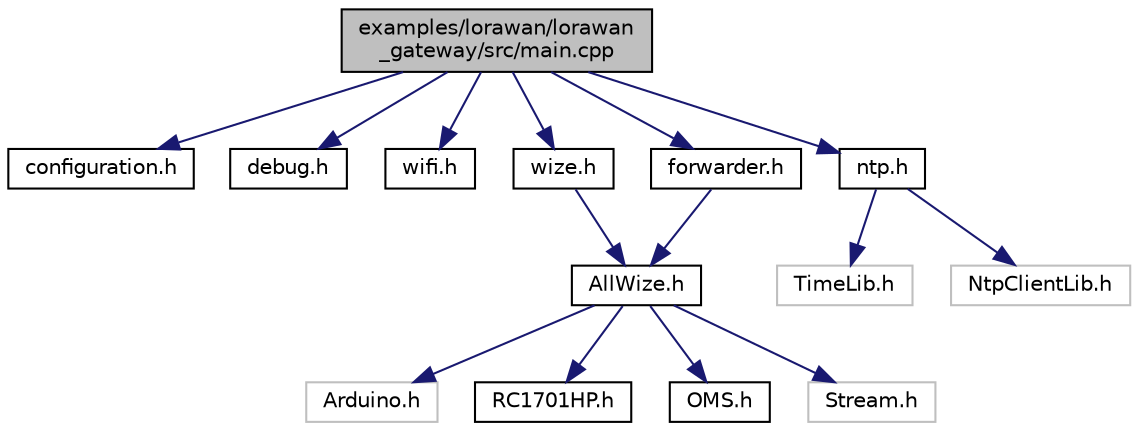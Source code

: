 digraph "examples/lorawan/lorawan_gateway/src/main.cpp"
{
 // LATEX_PDF_SIZE
  edge [fontname="Helvetica",fontsize="10",labelfontname="Helvetica",labelfontsize="10"];
  node [fontname="Helvetica",fontsize="10",shape=record];
  Node1 [label="examples/lorawan/lorawan\l_gateway/src/main.cpp",height=0.2,width=0.4,color="black", fillcolor="grey75", style="filled", fontcolor="black",tooltip=" "];
  Node1 -> Node2 [color="midnightblue",fontsize="10",style="solid",fontname="Helvetica"];
  Node2 [label="configuration.h",height=0.2,width=0.4,color="black", fillcolor="white", style="filled",URL="$lorawan_2lorawan__gateway_2src_2configuration_8h.html",tooltip=" "];
  Node1 -> Node3 [color="midnightblue",fontsize="10",style="solid",fontname="Helvetica"];
  Node3 [label="debug.h",height=0.2,width=0.4,color="black", fillcolor="white", style="filled",URL="$debug_8h.html",tooltip=" "];
  Node1 -> Node4 [color="midnightblue",fontsize="10",style="solid",fontname="Helvetica"];
  Node4 [label="wifi.h",height=0.2,width=0.4,color="black", fillcolor="white", style="filled",URL="$wifi_8h.html",tooltip=" "];
  Node1 -> Node5 [color="midnightblue",fontsize="10",style="solid",fontname="Helvetica"];
  Node5 [label="wize.h",height=0.2,width=0.4,color="black", fillcolor="white", style="filled",URL="$wize_8h.html",tooltip=" "];
  Node5 -> Node6 [color="midnightblue",fontsize="10",style="solid",fontname="Helvetica"];
  Node6 [label="AllWize.h",height=0.2,width=0.4,color="black", fillcolor="white", style="filled",URL="$AllWize_8h.html",tooltip=" "];
  Node6 -> Node7 [color="midnightblue",fontsize="10",style="solid",fontname="Helvetica"];
  Node7 [label="Arduino.h",height=0.2,width=0.4,color="grey75", fillcolor="white", style="filled",tooltip=" "];
  Node6 -> Node8 [color="midnightblue",fontsize="10",style="solid",fontname="Helvetica"];
  Node8 [label="RC1701HP.h",height=0.2,width=0.4,color="black", fillcolor="white", style="filled",URL="$RC1701HP_8h.html",tooltip=" "];
  Node6 -> Node9 [color="midnightblue",fontsize="10",style="solid",fontname="Helvetica"];
  Node9 [label="OMS.h",height=0.2,width=0.4,color="black", fillcolor="white", style="filled",URL="$OMS_8h.html",tooltip=" "];
  Node6 -> Node10 [color="midnightblue",fontsize="10",style="solid",fontname="Helvetica"];
  Node10 [label="Stream.h",height=0.2,width=0.4,color="grey75", fillcolor="white", style="filled",tooltip=" "];
  Node1 -> Node11 [color="midnightblue",fontsize="10",style="solid",fontname="Helvetica"];
  Node11 [label="ntp.h",height=0.2,width=0.4,color="black", fillcolor="white", style="filled",URL="$ntp_8h.html",tooltip=" "];
  Node11 -> Node12 [color="midnightblue",fontsize="10",style="solid",fontname="Helvetica"];
  Node12 [label="TimeLib.h",height=0.2,width=0.4,color="grey75", fillcolor="white", style="filled",tooltip=" "];
  Node11 -> Node13 [color="midnightblue",fontsize="10",style="solid",fontname="Helvetica"];
  Node13 [label="NtpClientLib.h",height=0.2,width=0.4,color="grey75", fillcolor="white", style="filled",tooltip=" "];
  Node1 -> Node14 [color="midnightblue",fontsize="10",style="solid",fontname="Helvetica"];
  Node14 [label="forwarder.h",height=0.2,width=0.4,color="black", fillcolor="white", style="filled",URL="$forwarder_8h.html",tooltip=" "];
  Node14 -> Node6 [color="midnightblue",fontsize="10",style="solid",fontname="Helvetica"];
}
